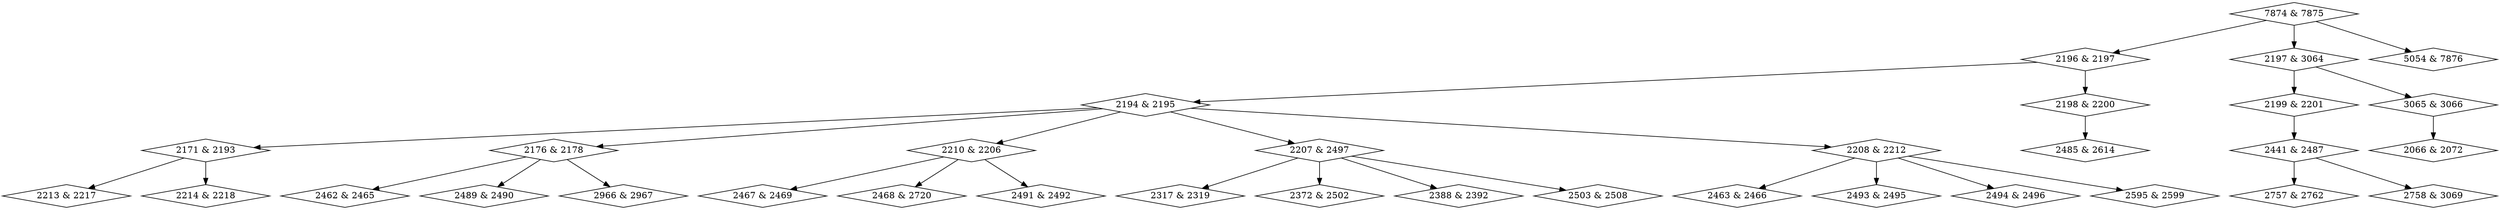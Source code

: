 digraph {
0 [label = "2066 & 2072", shape = diamond];
1 [label = "2171 & 2193", shape = diamond];
2 [label = "2176 & 2178", shape = diamond];
3 [label = "2210 & 2206", shape = diamond];
4 [label = "2194 & 2195", shape = diamond];
5 [label = "2196 & 2197", shape = diamond];
6 [label = "2197 & 3064", shape = diamond];
7 [label = "2198 & 2200", shape = diamond];
8 [label = "2199 & 2201", shape = diamond];
9 [label = "2207 & 2497", shape = diamond];
10 [label = "2208 & 2212", shape = diamond];
11 [label = "2213 & 2217", shape = diamond];
12 [label = "2214 & 2218", shape = diamond];
13 [label = "2317 & 2319", shape = diamond];
14 [label = "2372 & 2502", shape = diamond];
15 [label = "2388 & 2392", shape = diamond];
16 [label = "2441 & 2487", shape = diamond];
17 [label = "2462 & 2465", shape = diamond];
18 [label = "2463 & 2466", shape = diamond];
19 [label = "2467 & 2469", shape = diamond];
20 [label = "2468 & 2720", shape = diamond];
21 [label = "2485 & 2614", shape = diamond];
22 [label = "2489 & 2490", shape = diamond];
23 [label = "2491 & 2492", shape = diamond];
24 [label = "2493 & 2495", shape = diamond];
25 [label = "2494 & 2496", shape = diamond];
26 [label = "2503 & 2508", shape = diamond];
27 [label = "2595 & 2599", shape = diamond];
28 [label = "2757 & 2762", shape = diamond];
29 [label = "2758 & 3069", shape = diamond];
30 [label = "2966 & 2967", shape = diamond];
31 [label = "3065 & 3066", shape = diamond];
32 [label = "5054 & 7876", shape = diamond];
33 [label = "7874 & 7875", shape = diamond];
1->11;
1->12;
2->17;
2->22;
2->30;
3->19;
3->20;
3->23;
4->1;
4->2;
4->3;
4->9;
4->10;
5->4;
5->7;
6->8;
6->31;
7->21;
8->16;
9->13;
9->14;
9->15;
9->26;
10->18;
10->24;
10->25;
10->27;
16->28;
16->29;
31->0;
33->5;
33->6;
33->32;
}

